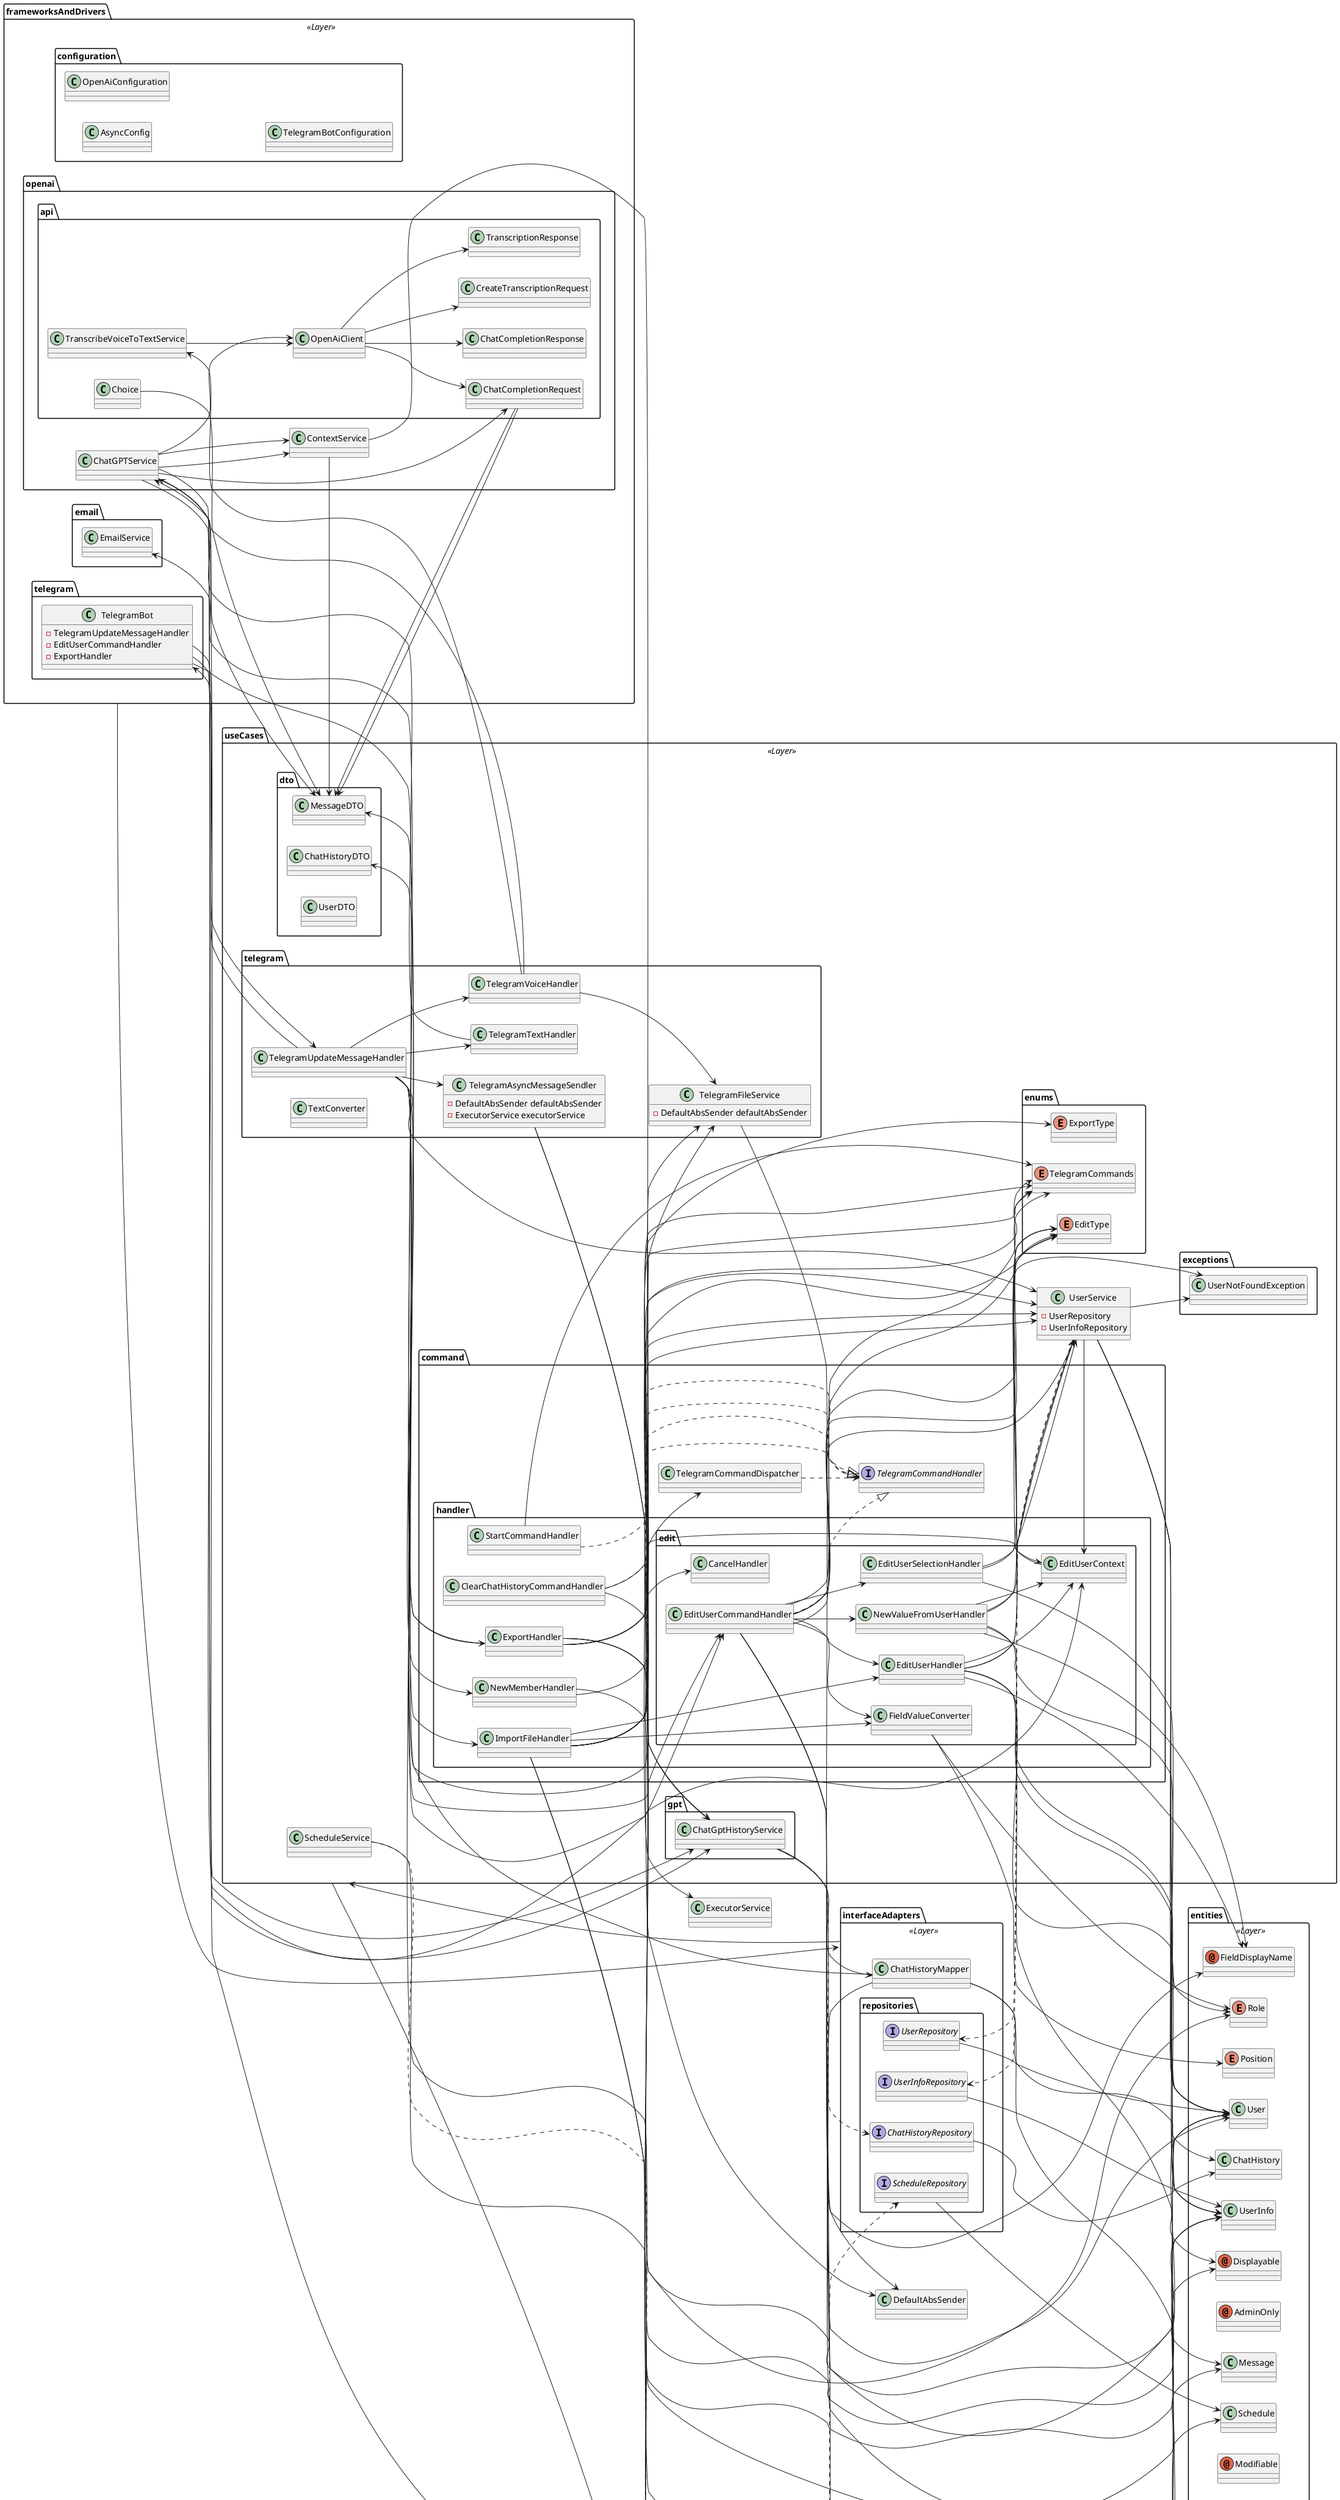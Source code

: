 @startuml architecture

left to right direction

package frameworksAndDrivers <<Layer>> {
    package configuration {
        class AsyncConfig
        class OpenAiConfiguration
        class TelegramBotConfiguration
    }

    package openai {
        class ChatGPTService
        class ContextService
        package api {
            class ChatCompletionRequest
            class ChatCompletionResponse
            class Choice
            class CreateTranscriptionRequest
            class OpenAiClient
            class TranscribeVoiceToTextService
            class TranscriptionResponse
        }
    }

    package telegram {
        class TelegramBot {
            - TelegramUpdateMessageHandler
            - EditUserCommandHandler
            - ExportHandler
        }
    }

    package email {
        class EmailService
    }
}

package interfaceAdapters <<Layer>> {
    class ChatHistoryMapper
    package repositories {
        interface UserRepository
        interface UserInfoRepository
        interface ScheduleRepository
        interface ChatHistoryRepository
    }
}

package useCases <<Layer>> {
    package gpt {
        class ChatGptHistoryService
    }
    package command {
        class TelegramCommandDispatcher
        interface TelegramCommandHandler

        package handler {
            class ClearChatHistoryCommandHandler
            class ExportHandler
            class ImportFileHandler
            class NewMemberHandler
            class StartCommandHandler

            package edit {
                class CancelHandler
                class EditUserCommandHandler
                class EditUserContext
                class EditUserHandler
                class EditUserSelectionHandler
                class FieldValueConverter
                class NewValueFromUserHandler
            }
        }
    }
    package dto {
        class ChatHistoryDTO
        class MessageDTO
        class UserDTO
    }
    package enums {
        enum EditType
        enum ExportType
        enum TelegramCommands
    }
    package exceptions {
        class UserNotFoundException
    }
    package telegram {
        class TelegramFileService {
            - DefaultAbsSender defaultAbsSender
        }
        class TelegramAsyncMessageSendler {
            - DefaultAbsSender defaultAbsSender
            - ExecutorService executorService
        }
        class TelegramTextHandler
        class TelegramUpdateMessageHandler
        class TelegramVoiceHandler
        class TextConverter
    }
    class UserService {
        - UserRepository
        - UserInfoRepository
    }
    class ScheduleService {

    }
}

package entities <<Layer>> {
    class User
    class UserInfo
    class Schedule
    class ChatHistory
    class Message
    enum Role
    enum Position
    annotation AdminOnly
    annotation Displayable
    annotation FieldDisplayName
    annotation Modifiable
}

ChatCompletionRequest --> MessageDTO
ChatGptHistoryService ..> ChatHistoryRepository
ChatGptHistoryService --> ChatHistoryMapper
ChatGptHistoryService --> Message
ChatHistoryMapper --> ChatHistoryDTO
ChatHistoryMapper --> MessageDTO
ChatHistoryMapper --> ChatHistory
ChatHistoryMapper --> Message
ChatCompletionRequest --> MessageDTO
Choice --> MessageDTO
OpenAiClient --> ChatCompletionRequest
OpenAiClient --> ChatCompletionResponse
OpenAiClient --> CreateTranscriptionRequest
OpenAiClient --> TranscriptionResponse
TranscribeVoiceToTextService --> OpenAiClient
ChatGPTService --> OpenAiClient
ChatGPTService --> ChatGptHistoryService
ChatGPTService --> ContextService
ChatGPTService --> User
ChatGPTService --> ChatCompletionRequest
ChatGPTService --> ChatGptHistoryService
ChatGPTService --> ContextService
ChatGPTService --> MessageDTO
ContextService --> ChatGptHistoryService
ContextService --> MessageDTO
TelegramBot --> TelegramUpdateMessageHandler
TelegramBot --> EditUserCommandHandler
TelegramBot --> ExportHandler
ChatHistoryRepository --> ChatHistory
ScheduleRepository --> Schedule
UserInfoRepository --> UserInfo
UserRepository --> User
ScheduleService ..> ScheduleRepository
ScheduleService --> Schedule
UserService ..> UserRepository
UserService ..> UserInfoRepository
UserService --> EditUserContext
UserService --> Role
UserService --> User
UserService --> UserInfo
UserService --> UserNotFoundException
TelegramCommandDispatcher ..> TelegramCommandHandler
ClearChatHistoryCommandHandler ..|> TelegramCommandHandler
ClearChatHistoryCommandHandler --> ChatGptHistoryService
ClearChatHistoryCommandHandler --> TelegramCommands
ExportHandler ..|> TelegramCommandHandler
ExportHandler --> UserService
ExportHandler --> TelegramFileService
ExportHandler --> EmailService
ExportHandler --> ExportType
ExportHandler --> Displayable
ExportHandler --> User
ExportHandler --> UserInfo
ExportHandler --> TelegramCommands
ImportFileHandler ..|> TelegramCommandHandler
ImportFileHandler --> UserService
ImportFileHandler --> TelegramFileService
ImportFileHandler --> User
ImportFileHandler --> UserInfo
ImportFileHandler --> CancelHandler
ImportFileHandler --> EditUserContext
ImportFileHandler --> EditUserHandler
ImportFileHandler --> FieldValueConverter
ImportFileHandler --> EditType
ImportFileHandler --> TelegramCommands
NewMemberHandler --> UserService
NewMemberHandler --> Role
StartCommandHandler ..|> TelegramCommandHandler
StartCommandHandler --> TelegramCommands
EditUserCommandHandler ..|> TelegramCommandHandler
EditUserCommandHandler --> UserService
EditUserCommandHandler --> EditUserSelectionHandler
EditUserCommandHandler --> EditUserHandler
EditUserCommandHandler --> NewValueFromUserHandler
EditUserCommandHandler --> FieldDisplayName
EditUserCommandHandler --> User
EditUserCommandHandler --> UserInfo
EditUserCommandHandler --> EditType
EditUserCommandHandler --> TelegramCommands
EditUserCommandHandler --> UserNotFoundException
EditUserCommandHandler --> TelegramCommands
EditUserCommandHandler --> FieldValueConverter
EditUserContext --> EditType
EditUserHandler --> Displayable
EditUserHandler --> FieldDisplayName
EditUserHandler --> User
EditUserHandler --> UserInfo
EditUserHandler --> UserService
EditUserHandler --> EditType
EditUserHandler --> EditUserContext
EditUserSelectionHandler --> UserService
EditUserSelectionHandler --> User
EditUserSelectionHandler --> EditType
FieldValueConverter --> Position
FieldValueConverter --> Role
NewValueFromUserHandler --> UserService
NewValueFromUserHandler --> FieldDisplayName
NewValueFromUserHandler --> User
NewValueFromUserHandler --> UserInfo
NewValueFromUserHandler --> EditType
NewValueFromUserHandler --> EditUserContext
TelegramAsyncMessageSendler --> DefaultAbsSender
TelegramAsyncMessageSendler --> ExecutorService
TelegramFileService --> DefaultAbsSender
TelegramTextHandler --> ChatGPTService
TelegramUpdateMessageHandler --> TelegramCommandDispatcher
TelegramUpdateMessageHandler --> TelegramAsyncMessageSendler
TelegramUpdateMessageHandler --> TelegramTextHandler
TelegramUpdateMessageHandler --> TelegramVoiceHandler
TelegramUpdateMessageHandler --> NewMemberHandler
TelegramUpdateMessageHandler --> EditUserCommandHandler
TelegramUpdateMessageHandler --> ImportFileHandler
TelegramUpdateMessageHandler --> UserService
TelegramUpdateMessageHandler --> TelegramBot
TelegramUpdateMessageHandler --> EditUserContext
TelegramVoiceHandler --> TelegramFileService
TelegramVoiceHandler --> TranscribeVoiceToTextService
TelegramVoiceHandler --> ChatGPTService



frameworksAndDrivers -> interfaceAdapters
interfaceAdapters -> useCases
useCases -> entities

@enduml
